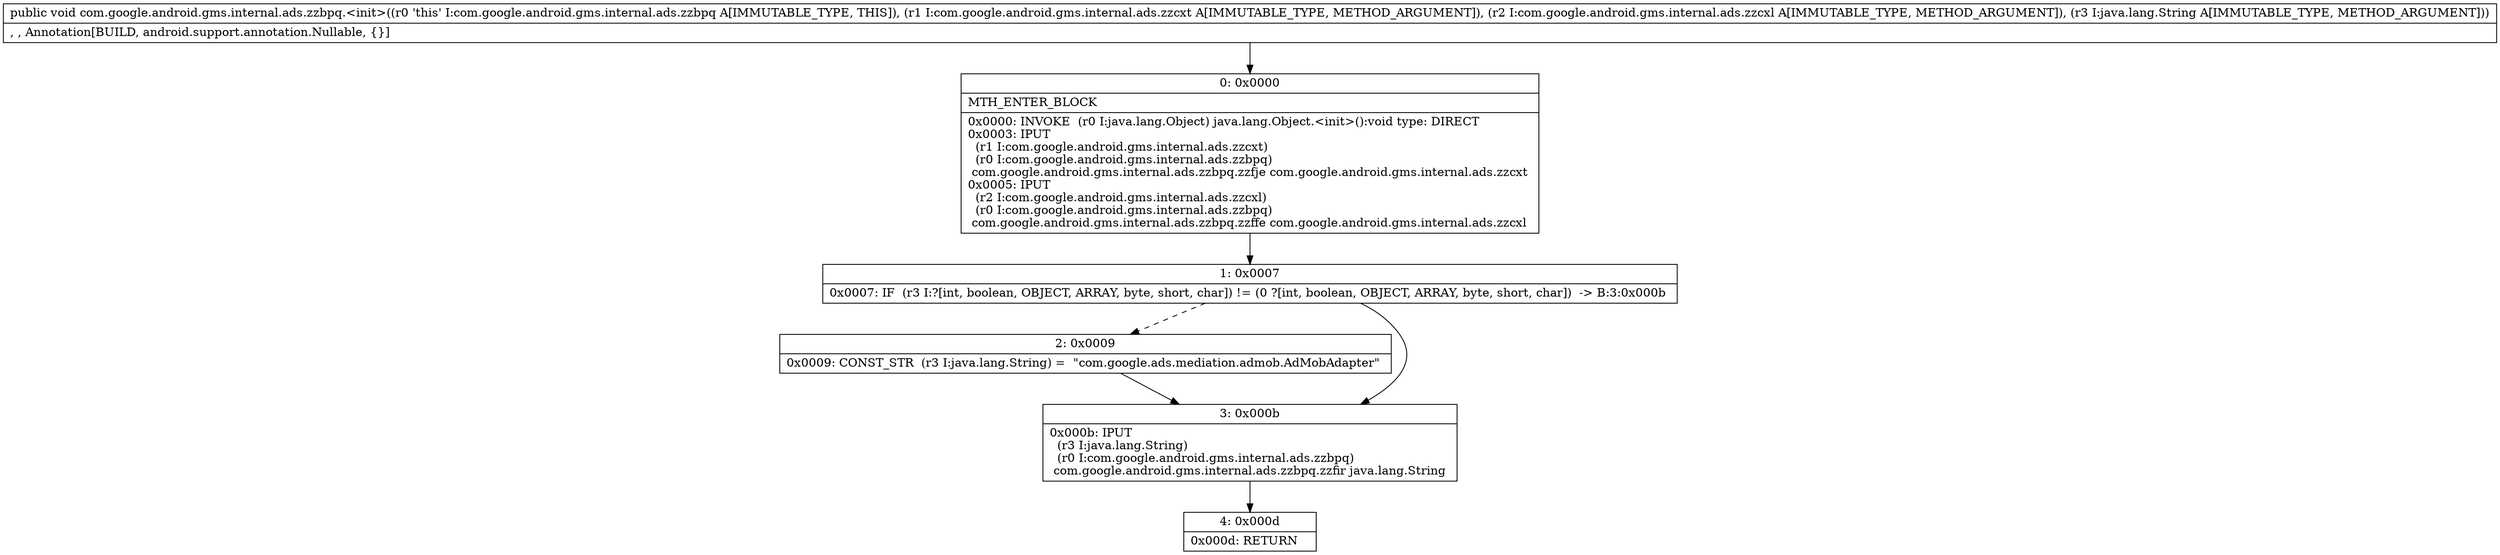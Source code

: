 digraph "CFG forcom.google.android.gms.internal.ads.zzbpq.\<init\>(Lcom\/google\/android\/gms\/internal\/ads\/zzcxt;Lcom\/google\/android\/gms\/internal\/ads\/zzcxl;Ljava\/lang\/String;)V" {
Node_0 [shape=record,label="{0\:\ 0x0000|MTH_ENTER_BLOCK\l|0x0000: INVOKE  (r0 I:java.lang.Object) java.lang.Object.\<init\>():void type: DIRECT \l0x0003: IPUT  \l  (r1 I:com.google.android.gms.internal.ads.zzcxt)\l  (r0 I:com.google.android.gms.internal.ads.zzbpq)\l com.google.android.gms.internal.ads.zzbpq.zzfje com.google.android.gms.internal.ads.zzcxt \l0x0005: IPUT  \l  (r2 I:com.google.android.gms.internal.ads.zzcxl)\l  (r0 I:com.google.android.gms.internal.ads.zzbpq)\l com.google.android.gms.internal.ads.zzbpq.zzffe com.google.android.gms.internal.ads.zzcxl \l}"];
Node_1 [shape=record,label="{1\:\ 0x0007|0x0007: IF  (r3 I:?[int, boolean, OBJECT, ARRAY, byte, short, char]) != (0 ?[int, boolean, OBJECT, ARRAY, byte, short, char])  \-\> B:3:0x000b \l}"];
Node_2 [shape=record,label="{2\:\ 0x0009|0x0009: CONST_STR  (r3 I:java.lang.String) =  \"com.google.ads.mediation.admob.AdMobAdapter\" \l}"];
Node_3 [shape=record,label="{3\:\ 0x000b|0x000b: IPUT  \l  (r3 I:java.lang.String)\l  (r0 I:com.google.android.gms.internal.ads.zzbpq)\l com.google.android.gms.internal.ads.zzbpq.zzfir java.lang.String \l}"];
Node_4 [shape=record,label="{4\:\ 0x000d|0x000d: RETURN   \l}"];
MethodNode[shape=record,label="{public void com.google.android.gms.internal.ads.zzbpq.\<init\>((r0 'this' I:com.google.android.gms.internal.ads.zzbpq A[IMMUTABLE_TYPE, THIS]), (r1 I:com.google.android.gms.internal.ads.zzcxt A[IMMUTABLE_TYPE, METHOD_ARGUMENT]), (r2 I:com.google.android.gms.internal.ads.zzcxl A[IMMUTABLE_TYPE, METHOD_ARGUMENT]), (r3 I:java.lang.String A[IMMUTABLE_TYPE, METHOD_ARGUMENT]))  | , , Annotation[BUILD, android.support.annotation.Nullable, \{\}]\l}"];
MethodNode -> Node_0;
Node_0 -> Node_1;
Node_1 -> Node_2[style=dashed];
Node_1 -> Node_3;
Node_2 -> Node_3;
Node_3 -> Node_4;
}

